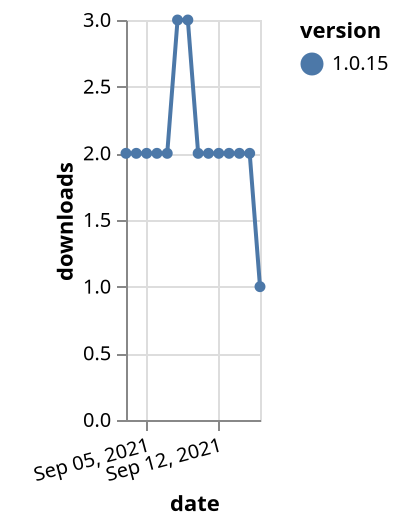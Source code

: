 {"$schema": "https://vega.github.io/schema/vega-lite/v5.json", "description": "A simple bar chart with embedded data.", "data": {"values": [{"date": "2021-09-03", "total": 973, "delta": 2, "version": "1.0.15"}, {"date": "2021-09-04", "total": 975, "delta": 2, "version": "1.0.15"}, {"date": "2021-09-05", "total": 977, "delta": 2, "version": "1.0.15"}, {"date": "2021-09-06", "total": 979, "delta": 2, "version": "1.0.15"}, {"date": "2021-09-07", "total": 981, "delta": 2, "version": "1.0.15"}, {"date": "2021-09-08", "total": 984, "delta": 3, "version": "1.0.15"}, {"date": "2021-09-09", "total": 987, "delta": 3, "version": "1.0.15"}, {"date": "2021-09-10", "total": 989, "delta": 2, "version": "1.0.15"}, {"date": "2021-09-11", "total": 991, "delta": 2, "version": "1.0.15"}, {"date": "2021-09-12", "total": 993, "delta": 2, "version": "1.0.15"}, {"date": "2021-09-13", "total": 995, "delta": 2, "version": "1.0.15"}, {"date": "2021-09-14", "total": 997, "delta": 2, "version": "1.0.15"}, {"date": "2021-09-15", "total": 999, "delta": 2, "version": "1.0.15"}, {"date": "2021-09-16", "total": 1000, "delta": 1, "version": "1.0.15"}]}, "width": "container", "mark": {"type": "line", "point": {"filled": true}}, "encoding": {"x": {"field": "date", "type": "temporal", "timeUnit": "yearmonthdate", "title": "date", "axis": {"labelAngle": -15}}, "y": {"field": "delta", "type": "quantitative", "title": "downloads"}, "color": {"field": "version", "type": "nominal"}, "tooltip": {"field": "delta"}}}